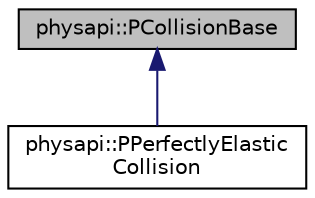 digraph "physapi::PCollisionBase"
{
 // LATEX_PDF_SIZE
  edge [fontname="Helvetica",fontsize="10",labelfontname="Helvetica",labelfontsize="10"];
  node [fontname="Helvetica",fontsize="10",shape=record];
  Node1 [label="physapi::PCollisionBase",height=0.2,width=0.4,color="black", fillcolor="grey75", style="filled", fontcolor="black",tooltip="This is the base class for all types of classical collisions."];
  Node1 -> Node2 [dir="back",color="midnightblue",fontsize="10",style="solid",fontname="Helvetica"];
  Node2 [label="physapi::PPerfectlyElastic\lCollision",height=0.2,width=0.4,color="black", fillcolor="white", style="filled",URL="$classphysapi_1_1_p_perfectly_elastic_collision.html",tooltip="Handles perfectly elastic collisions between two particles."];
}
